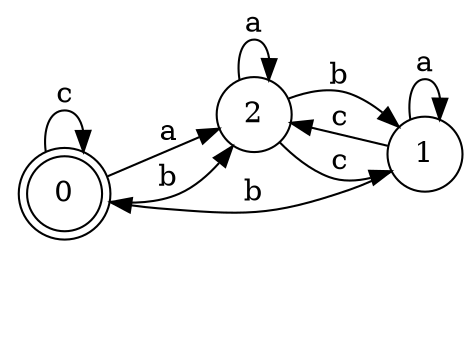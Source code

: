 digraph n3_8 {
__start0 [label="" shape="none"];

rankdir=LR;
size="8,5";

s0 [style="rounded,filled", color="black", fillcolor="white" shape="doublecircle", label="0"];
s1 [style="filled", color="black", fillcolor="white" shape="circle", label="1"];
s2 [style="filled", color="black", fillcolor="white" shape="circle", label="2"];
s0 -> s2 [label="a"];
s0 -> s2 [label="b"];
s0 -> s0 [label="c"];
s1 -> s1 [label="a"];
s1 -> s0 [label="b"];
s1 -> s2 [label="c"];
s2 -> s2 [label="a"];
s2 -> s1 [label="b"];
s2 -> s1 [label="c"];

}